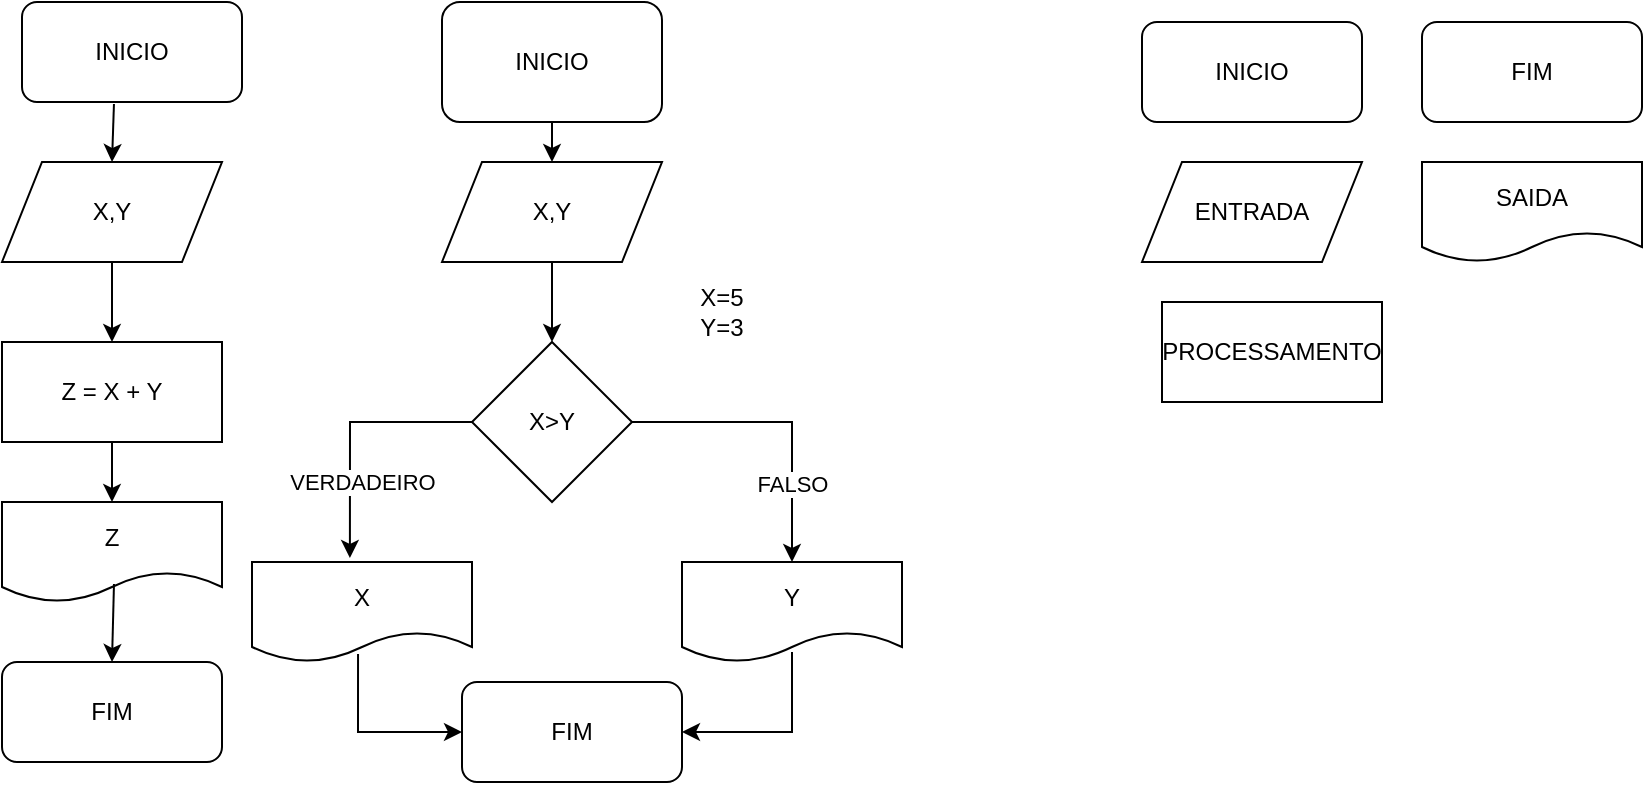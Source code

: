<mxfile version="17.1.3" type="github">
  <diagram id="C5RBs43oDa-KdzZeNtuy" name="Page-1">
    <mxGraphModel dx="1695" dy="482" grid="1" gridSize="10" guides="1" tooltips="1" connect="1" arrows="1" fold="1" page="1" pageScale="1" pageWidth="827" pageHeight="1169" math="0" shadow="0">
      <root>
        <mxCell id="WIyWlLk6GJQsqaUBKTNV-0" />
        <mxCell id="WIyWlLk6GJQsqaUBKTNV-1" parent="WIyWlLk6GJQsqaUBKTNV-0" />
        <mxCell id="xVe8cGrU0Al-oUzphYk6-2" value="INICIO" style="rounded=1;whiteSpace=wrap;html=1;" vertex="1" parent="WIyWlLk6GJQsqaUBKTNV-1">
          <mxGeometry x="-30" y="40" width="110" height="50" as="geometry" />
        </mxCell>
        <mxCell id="xVe8cGrU0Al-oUzphYk6-3" value="FIM" style="rounded=1;whiteSpace=wrap;html=1;" vertex="1" parent="WIyWlLk6GJQsqaUBKTNV-1">
          <mxGeometry x="-40" y="370" width="110" height="50" as="geometry" />
        </mxCell>
        <mxCell id="xVe8cGrU0Al-oUzphYk6-4" value="X,Y" style="shape=parallelogram;perimeter=parallelogramPerimeter;whiteSpace=wrap;html=1;fixedSize=1;" vertex="1" parent="WIyWlLk6GJQsqaUBKTNV-1">
          <mxGeometry x="-40" y="120" width="110" height="50" as="geometry" />
        </mxCell>
        <mxCell id="xVe8cGrU0Al-oUzphYk6-6" value="Z = X + Y" style="rounded=0;whiteSpace=wrap;html=1;" vertex="1" parent="WIyWlLk6GJQsqaUBKTNV-1">
          <mxGeometry x="-40" y="210" width="110" height="50" as="geometry" />
        </mxCell>
        <mxCell id="xVe8cGrU0Al-oUzphYk6-19" value="" style="endArrow=classic;html=1;rounded=0;exitX=0.418;exitY=1.02;exitDx=0;exitDy=0;entryX=0.5;entryY=0;entryDx=0;entryDy=0;exitPerimeter=0;" edge="1" parent="WIyWlLk6GJQsqaUBKTNV-1" source="xVe8cGrU0Al-oUzphYk6-2" target="xVe8cGrU0Al-oUzphYk6-4">
          <mxGeometry width="50" height="50" relative="1" as="geometry">
            <mxPoint x="390" y="140" as="sourcePoint" />
            <mxPoint x="380" y="200" as="targetPoint" />
          </mxGeometry>
        </mxCell>
        <mxCell id="xVe8cGrU0Al-oUzphYk6-20" value="" style="endArrow=classic;html=1;rounded=0;exitX=0.5;exitY=1;exitDx=0;exitDy=0;entryX=0.5;entryY=0;entryDx=0;entryDy=0;" edge="1" parent="WIyWlLk6GJQsqaUBKTNV-1" source="xVe8cGrU0Al-oUzphYk6-4" target="xVe8cGrU0Al-oUzphYk6-6">
          <mxGeometry width="50" height="50" relative="1" as="geometry">
            <mxPoint x="395" y="180" as="sourcePoint" />
            <mxPoint x="394.5" y="200" as="targetPoint" />
          </mxGeometry>
        </mxCell>
        <mxCell id="xVe8cGrU0Al-oUzphYk6-25" value="Z" style="shape=document;whiteSpace=wrap;html=1;boundedLbl=1;" vertex="1" parent="WIyWlLk6GJQsqaUBKTNV-1">
          <mxGeometry x="-40" y="290" width="110" height="50" as="geometry" />
        </mxCell>
        <mxCell id="xVe8cGrU0Al-oUzphYk6-26" value="" style="endArrow=classic;html=1;rounded=0;exitX=0.5;exitY=1;exitDx=0;exitDy=0;" edge="1" parent="WIyWlLk6GJQsqaUBKTNV-1" source="xVe8cGrU0Al-oUzphYk6-6" target="xVe8cGrU0Al-oUzphYk6-25">
          <mxGeometry width="50" height="50" relative="1" as="geometry">
            <mxPoint x="290" y="310" as="sourcePoint" />
            <mxPoint x="340" y="260" as="targetPoint" />
          </mxGeometry>
        </mxCell>
        <mxCell id="xVe8cGrU0Al-oUzphYk6-27" value="" style="endArrow=classic;html=1;rounded=0;exitX=0.509;exitY=0.82;exitDx=0;exitDy=0;exitPerimeter=0;entryX=0.5;entryY=0;entryDx=0;entryDy=0;" edge="1" parent="WIyWlLk6GJQsqaUBKTNV-1" source="xVe8cGrU0Al-oUzphYk6-25" target="xVe8cGrU0Al-oUzphYk6-3">
          <mxGeometry width="50" height="50" relative="1" as="geometry">
            <mxPoint x="210" y="240" as="sourcePoint" />
            <mxPoint x="390" y="390" as="targetPoint" />
            <Array as="points" />
          </mxGeometry>
        </mxCell>
        <mxCell id="xVe8cGrU0Al-oUzphYk6-29" value="INICIO" style="rounded=1;whiteSpace=wrap;html=1;" vertex="1" parent="WIyWlLk6GJQsqaUBKTNV-1">
          <mxGeometry x="180" y="40" width="110" height="60" as="geometry" />
        </mxCell>
        <mxCell id="xVe8cGrU0Al-oUzphYk6-30" value="FIM" style="rounded=1;whiteSpace=wrap;html=1;" vertex="1" parent="WIyWlLk6GJQsqaUBKTNV-1">
          <mxGeometry x="190" y="380" width="110" height="50" as="geometry" />
        </mxCell>
        <mxCell id="xVe8cGrU0Al-oUzphYk6-31" value="X,Y" style="shape=parallelogram;perimeter=parallelogramPerimeter;whiteSpace=wrap;html=1;fixedSize=1;" vertex="1" parent="WIyWlLk6GJQsqaUBKTNV-1">
          <mxGeometry x="180" y="120" width="110" height="50" as="geometry" />
        </mxCell>
        <mxCell id="xVe8cGrU0Al-oUzphYk6-34" value="X&amp;gt;Y" style="rhombus;whiteSpace=wrap;html=1;" vertex="1" parent="WIyWlLk6GJQsqaUBKTNV-1">
          <mxGeometry x="195" y="210" width="80" height="80" as="geometry" />
        </mxCell>
        <mxCell id="xVe8cGrU0Al-oUzphYk6-35" value="" style="endArrow=classic;html=1;rounded=0;entryX=0.5;entryY=0;entryDx=0;entryDy=0;exitX=0.5;exitY=1;exitDx=0;exitDy=0;" edge="1" parent="WIyWlLk6GJQsqaUBKTNV-1" source="xVe8cGrU0Al-oUzphYk6-29" target="xVe8cGrU0Al-oUzphYk6-31">
          <mxGeometry width="50" height="50" relative="1" as="geometry">
            <mxPoint x="230" y="110" as="sourcePoint" />
            <mxPoint x="280" y="60" as="targetPoint" />
          </mxGeometry>
        </mxCell>
        <mxCell id="xVe8cGrU0Al-oUzphYk6-36" value="" style="endArrow=classic;html=1;rounded=0;entryX=0.5;entryY=0;entryDx=0;entryDy=0;exitX=0.5;exitY=1;exitDx=0;exitDy=0;" edge="1" parent="WIyWlLk6GJQsqaUBKTNV-1" source="xVe8cGrU0Al-oUzphYk6-31" target="xVe8cGrU0Al-oUzphYk6-34">
          <mxGeometry width="50" height="50" relative="1" as="geometry">
            <mxPoint x="240" y="220" as="sourcePoint" />
            <mxPoint x="375" y="220" as="targetPoint" />
          </mxGeometry>
        </mxCell>
        <mxCell id="xVe8cGrU0Al-oUzphYk6-42" value="VERDADEIRO" style="endArrow=classic;html=1;rounded=0;exitX=0;exitY=0.5;exitDx=0;exitDy=0;entryX=0.445;entryY=-0.04;entryDx=0;entryDy=0;entryPerimeter=0;" edge="1" parent="WIyWlLk6GJQsqaUBKTNV-1" source="xVe8cGrU0Al-oUzphYk6-34" target="xVe8cGrU0Al-oUzphYk6-47">
          <mxGeometry x="0.411" y="6" width="50" height="50" relative="1" as="geometry">
            <mxPoint x="300" y="330" as="sourcePoint" />
            <mxPoint x="260" y="268" as="targetPoint" />
            <Array as="points">
              <mxPoint x="134" y="250" />
            </Array>
            <mxPoint as="offset" />
          </mxGeometry>
        </mxCell>
        <mxCell id="xVe8cGrU0Al-oUzphYk6-44" value="FALSO" style="endArrow=classic;html=1;rounded=0;exitX=1;exitY=0.5;exitDx=0;exitDy=0;entryX=0.5;entryY=0;entryDx=0;entryDy=0;" edge="1" parent="WIyWlLk6GJQsqaUBKTNV-1" source="xVe8cGrU0Al-oUzphYk6-34" target="xVe8cGrU0Al-oUzphYk6-48">
          <mxGeometry x="0.48" width="50" height="50" relative="1" as="geometry">
            <mxPoint x="420" y="290" as="sourcePoint" />
            <mxPoint x="460" y="265" as="targetPoint" />
            <Array as="points">
              <mxPoint x="355" y="250" />
            </Array>
            <mxPoint as="offset" />
          </mxGeometry>
        </mxCell>
        <mxCell id="xVe8cGrU0Al-oUzphYk6-47" value="X" style="shape=document;whiteSpace=wrap;html=1;boundedLbl=1;" vertex="1" parent="WIyWlLk6GJQsqaUBKTNV-1">
          <mxGeometry x="85" y="320" width="110" height="50" as="geometry" />
        </mxCell>
        <mxCell id="xVe8cGrU0Al-oUzphYk6-48" value="Y" style="shape=document;whiteSpace=wrap;html=1;boundedLbl=1;" vertex="1" parent="WIyWlLk6GJQsqaUBKTNV-1">
          <mxGeometry x="300" y="320" width="110" height="50" as="geometry" />
        </mxCell>
        <mxCell id="xVe8cGrU0Al-oUzphYk6-51" value="" style="endArrow=classic;html=1;rounded=0;exitX=0.482;exitY=0.92;exitDx=0;exitDy=0;exitPerimeter=0;entryX=0;entryY=0.5;entryDx=0;entryDy=0;" edge="1" parent="WIyWlLk6GJQsqaUBKTNV-1" source="xVe8cGrU0Al-oUzphYk6-47" target="xVe8cGrU0Al-oUzphYk6-30">
          <mxGeometry width="50" height="50" relative="1" as="geometry">
            <mxPoint x="370" y="300" as="sourcePoint" />
            <mxPoint x="420" y="250" as="targetPoint" />
            <Array as="points">
              <mxPoint x="138" y="405" />
            </Array>
          </mxGeometry>
        </mxCell>
        <mxCell id="xVe8cGrU0Al-oUzphYk6-52" value="" style="endArrow=classic;html=1;rounded=0;exitX=0.5;exitY=0.9;exitDx=0;exitDy=0;exitPerimeter=0;entryX=1;entryY=0.5;entryDx=0;entryDy=0;" edge="1" parent="WIyWlLk6GJQsqaUBKTNV-1" source="xVe8cGrU0Al-oUzphYk6-48" target="xVe8cGrU0Al-oUzphYk6-30">
          <mxGeometry width="50" height="50" relative="1" as="geometry">
            <mxPoint x="540" y="460" as="sourcePoint" />
            <mxPoint x="590" y="410" as="targetPoint" />
            <Array as="points">
              <mxPoint x="355" y="405" />
            </Array>
          </mxGeometry>
        </mxCell>
        <mxCell id="xVe8cGrU0Al-oUzphYk6-54" value="INICIO" style="rounded=1;whiteSpace=wrap;html=1;" vertex="1" parent="WIyWlLk6GJQsqaUBKTNV-1">
          <mxGeometry x="530" y="50" width="110" height="50" as="geometry" />
        </mxCell>
        <mxCell id="xVe8cGrU0Al-oUzphYk6-55" value="FIM" style="rounded=1;whiteSpace=wrap;html=1;" vertex="1" parent="WIyWlLk6GJQsqaUBKTNV-1">
          <mxGeometry x="670" y="50" width="110" height="50" as="geometry" />
        </mxCell>
        <mxCell id="xVe8cGrU0Al-oUzphYk6-56" value="ENTRADA" style="shape=parallelogram;perimeter=parallelogramPerimeter;whiteSpace=wrap;html=1;fixedSize=1;" vertex="1" parent="WIyWlLk6GJQsqaUBKTNV-1">
          <mxGeometry x="530" y="120" width="110" height="50" as="geometry" />
        </mxCell>
        <mxCell id="xVe8cGrU0Al-oUzphYk6-57" value="SAIDA" style="shape=document;whiteSpace=wrap;html=1;boundedLbl=1;" vertex="1" parent="WIyWlLk6GJQsqaUBKTNV-1">
          <mxGeometry x="670" y="120" width="110" height="50" as="geometry" />
        </mxCell>
        <mxCell id="xVe8cGrU0Al-oUzphYk6-58" value="PROCESSAMENTO" style="rounded=0;whiteSpace=wrap;html=1;" vertex="1" parent="WIyWlLk6GJQsqaUBKTNV-1">
          <mxGeometry x="540" y="190" width="110" height="50" as="geometry" />
        </mxCell>
        <mxCell id="xVe8cGrU0Al-oUzphYk6-59" value="X=5&lt;br&gt;Y=3" style="text;html=1;strokeColor=none;fillColor=none;align=center;verticalAlign=middle;whiteSpace=wrap;rounded=0;" vertex="1" parent="WIyWlLk6GJQsqaUBKTNV-1">
          <mxGeometry x="290" y="180" width="60" height="30" as="geometry" />
        </mxCell>
      </root>
    </mxGraphModel>
  </diagram>
</mxfile>
